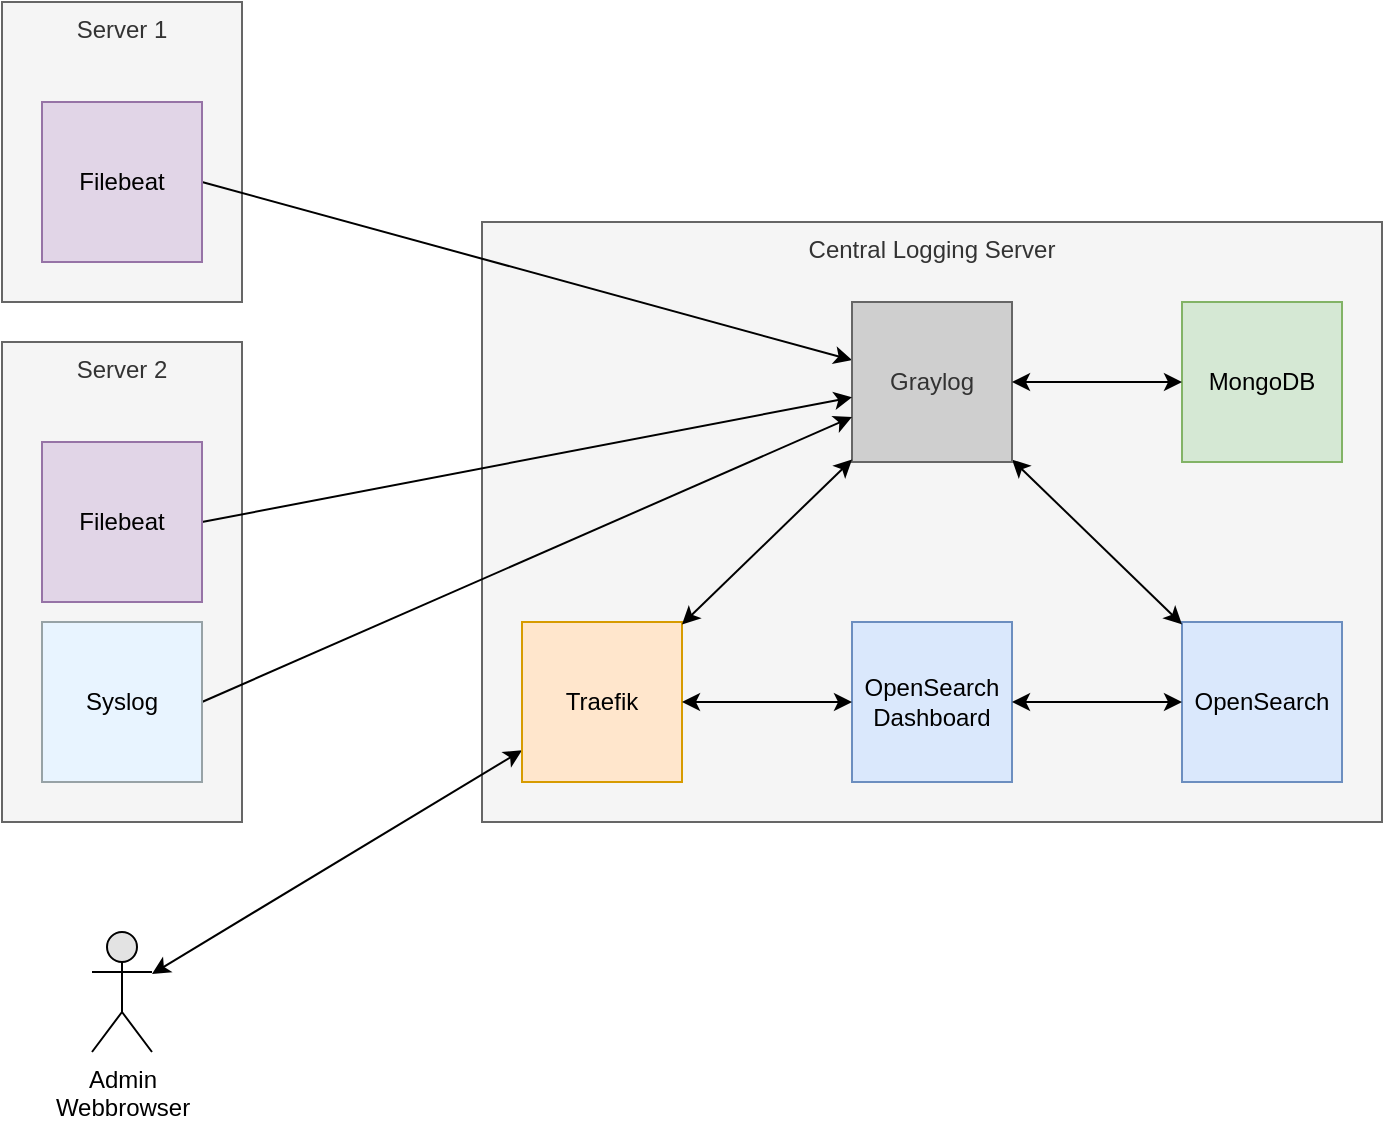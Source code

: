 <mxfile version="21.2.2" type="device">
  <diagram id="fDYPIx-B1eTCI65qfeY3" name="Page-1">
    <mxGraphModel dx="1434" dy="766" grid="1" gridSize="10" guides="1" tooltips="1" connect="1" arrows="1" fold="1" page="1" pageScale="1" pageWidth="827" pageHeight="1169" math="0" shadow="0">
      <root>
        <mxCell id="0" />
        <mxCell id="1" parent="0" />
        <mxCell id="AkzOqeCBlR-7in31dkVF-8" value="Central Logging Server" style="rounded=0;whiteSpace=wrap;html=1;verticalAlign=top;fontColor=#333333;fillColor=#f5f5f5;strokeColor=#666666;" parent="1" vertex="1">
          <mxGeometry x="280" y="150" width="450" height="300" as="geometry" />
        </mxCell>
        <mxCell id="AkzOqeCBlR-7in31dkVF-1" value="Server 1" style="rounded=0;whiteSpace=wrap;html=1;verticalAlign=top;fontColor=#333333;fillColor=#f5f5f5;strokeColor=#666666;" parent="1" vertex="1">
          <mxGeometry x="40" y="40" width="120" height="150" as="geometry" />
        </mxCell>
        <mxCell id="AkzOqeCBlR-7in31dkVF-7" style="rounded=0;orthogonalLoop=1;jettySize=auto;html=1;exitX=1;exitY=0.5;exitDx=0;exitDy=0;endArrow=classic;endFill=1;" parent="1" source="AkzOqeCBlR-7in31dkVF-2" target="AkzOqeCBlR-7in31dkVF-4" edge="1">
          <mxGeometry relative="1" as="geometry" />
        </mxCell>
        <mxCell id="AkzOqeCBlR-7in31dkVF-2" value="Filebeat" style="rounded=0;whiteSpace=wrap;html=1;fillColor=#e1d5e7;strokeColor=#9673a6;" parent="1" vertex="1">
          <mxGeometry x="60" y="90" width="80" height="80" as="geometry" />
        </mxCell>
        <mxCell id="AkzOqeCBlR-7in31dkVF-3" value="OpenSearch" style="rounded=0;whiteSpace=wrap;html=1;fillColor=#dae8fc;strokeColor=#6c8ebf;" parent="1" vertex="1">
          <mxGeometry x="630" y="350" width="80" height="80" as="geometry" />
        </mxCell>
        <mxCell id="AkzOqeCBlR-7in31dkVF-6" style="rounded=0;orthogonalLoop=1;jettySize=auto;html=1;endArrow=classic;endFill=1;startArrow=classic;startFill=1;" parent="1" source="AkzOqeCBlR-7in31dkVF-4" target="AkzOqeCBlR-7in31dkVF-3" edge="1">
          <mxGeometry relative="1" as="geometry" />
        </mxCell>
        <mxCell id="AkzOqeCBlR-7in31dkVF-4" value="&lt;div&gt;Graylog&lt;/div&gt;" style="rounded=0;whiteSpace=wrap;html=1;fillColor=#CFCFCF;strokeColor=#666666;fontColor=#333333;" parent="1" vertex="1">
          <mxGeometry x="465" y="190" width="80" height="80" as="geometry" />
        </mxCell>
        <mxCell id="AkzOqeCBlR-7in31dkVF-12" value="MongoDB" style="rounded=0;whiteSpace=wrap;html=1;fillColor=#d5e8d4;strokeColor=#82b366;" parent="1" vertex="1">
          <mxGeometry x="630" y="190" width="80" height="80" as="geometry" />
        </mxCell>
        <mxCell id="AkzOqeCBlR-7in31dkVF-14" value="Server 2" style="rounded=0;whiteSpace=wrap;html=1;verticalAlign=top;fontColor=#333333;fillColor=#f5f5f5;strokeColor=#666666;" parent="1" vertex="1">
          <mxGeometry x="40" y="210" width="120" height="240" as="geometry" />
        </mxCell>
        <mxCell id="AkzOqeCBlR-7in31dkVF-16" style="edgeStyle=none;rounded=0;orthogonalLoop=1;jettySize=auto;html=1;exitX=1;exitY=0.5;exitDx=0;exitDy=0;startArrow=none;startFill=0;endArrow=classic;endFill=1;" parent="1" source="AkzOqeCBlR-7in31dkVF-15" target="AkzOqeCBlR-7in31dkVF-4" edge="1">
          <mxGeometry relative="1" as="geometry" />
        </mxCell>
        <mxCell id="AkzOqeCBlR-7in31dkVF-15" value="Filebeat" style="rounded=0;whiteSpace=wrap;html=1;fillColor=#e1d5e7;strokeColor=#9673a6;" parent="1" vertex="1">
          <mxGeometry x="60" y="260" width="80" height="80" as="geometry" />
        </mxCell>
        <mxCell id="AkzOqeCBlR-7in31dkVF-17" value="&lt;div&gt;Admin&lt;/div&gt;Webbrowser" style="shape=umlActor;verticalLabelPosition=bottom;verticalAlign=top;html=1;outlineConnect=0;fillColor=#E3E3E3;" parent="1" vertex="1">
          <mxGeometry x="85" y="505" width="30" height="60" as="geometry" />
        </mxCell>
        <mxCell id="AkzOqeCBlR-7in31dkVF-23" style="edgeStyle=none;rounded=0;orthogonalLoop=1;jettySize=auto;html=1;exitX=1;exitY=0.5;exitDx=0;exitDy=0;fontColor=#808080;startArrow=none;startFill=0;endArrow=classic;endFill=1;" parent="1" source="AkzOqeCBlR-7in31dkVF-22" target="AkzOqeCBlR-7in31dkVF-4" edge="1">
          <mxGeometry relative="1" as="geometry" />
        </mxCell>
        <mxCell id="AkzOqeCBlR-7in31dkVF-22" value="&lt;div&gt;Syslog&lt;/div&gt;" style="rounded=0;whiteSpace=wrap;html=1;fillColor=#E8F4FF;strokeColor=#97A2A6;" parent="1" vertex="1">
          <mxGeometry x="60" y="350" width="80" height="80" as="geometry" />
        </mxCell>
        <mxCell id="bdeOaqlhPh1Hu2VkRDv0-2" style="rounded=0;orthogonalLoop=1;jettySize=auto;html=1;endArrow=classic;endFill=1;startArrow=classic;startFill=1;" parent="1" source="AkzOqeCBlR-7in31dkVF-4" target="AkzOqeCBlR-7in31dkVF-12" edge="1">
          <mxGeometry relative="1" as="geometry">
            <mxPoint x="500" y="220" as="sourcePoint" />
            <mxPoint x="610" y="240" as="targetPoint" />
          </mxGeometry>
        </mxCell>
        <mxCell id="h6krIXxWlKomZjadItbm-1" value="&lt;div&gt;OpenSearch&lt;/div&gt;Dashboard" style="rounded=0;whiteSpace=wrap;html=1;fillColor=#dae8fc;strokeColor=#6c8ebf;" parent="1" vertex="1">
          <mxGeometry x="465" y="350" width="80" height="80" as="geometry" />
        </mxCell>
        <mxCell id="h6krIXxWlKomZjadItbm-2" value="" style="endArrow=classic;startArrow=classic;html=1;rounded=0;" parent="1" source="AkzOqeCBlR-7in31dkVF-17" target="_VWdxQSebMVhSxEoU8Ll-1" edge="1">
          <mxGeometry width="50" height="50" relative="1" as="geometry">
            <mxPoint x="390" y="420" as="sourcePoint" />
            <mxPoint x="440" y="370" as="targetPoint" />
          </mxGeometry>
        </mxCell>
        <mxCell id="h6krIXxWlKomZjadItbm-3" value="" style="endArrow=classic;startArrow=classic;html=1;rounded=0;" parent="1" source="h6krIXxWlKomZjadItbm-1" target="AkzOqeCBlR-7in31dkVF-3" edge="1">
          <mxGeometry width="50" height="50" relative="1" as="geometry">
            <mxPoint x="390" y="390" as="sourcePoint" />
            <mxPoint x="440" y="340" as="targetPoint" />
          </mxGeometry>
        </mxCell>
        <mxCell id="_VWdxQSebMVhSxEoU8Ll-1" value="Traefik" style="rounded=0;whiteSpace=wrap;html=1;fillColor=#ffe6cc;strokeColor=#d79b00;" vertex="1" parent="1">
          <mxGeometry x="300" y="350" width="80" height="80" as="geometry" />
        </mxCell>
        <mxCell id="_VWdxQSebMVhSxEoU8Ll-2" value="" style="endArrow=classic;startArrow=classic;html=1;rounded=0;" edge="1" parent="1" source="_VWdxQSebMVhSxEoU8Ll-1" target="h6krIXxWlKomZjadItbm-1">
          <mxGeometry width="50" height="50" relative="1" as="geometry">
            <mxPoint x="390" y="390" as="sourcePoint" />
            <mxPoint x="440" y="340" as="targetPoint" />
          </mxGeometry>
        </mxCell>
        <mxCell id="_VWdxQSebMVhSxEoU8Ll-3" value="" style="endArrow=classic;startArrow=classic;html=1;rounded=0;" edge="1" parent="1" source="_VWdxQSebMVhSxEoU8Ll-1" target="AkzOqeCBlR-7in31dkVF-4">
          <mxGeometry width="50" height="50" relative="1" as="geometry">
            <mxPoint x="390" y="390" as="sourcePoint" />
            <mxPoint x="440" y="340" as="targetPoint" />
          </mxGeometry>
        </mxCell>
      </root>
    </mxGraphModel>
  </diagram>
</mxfile>
